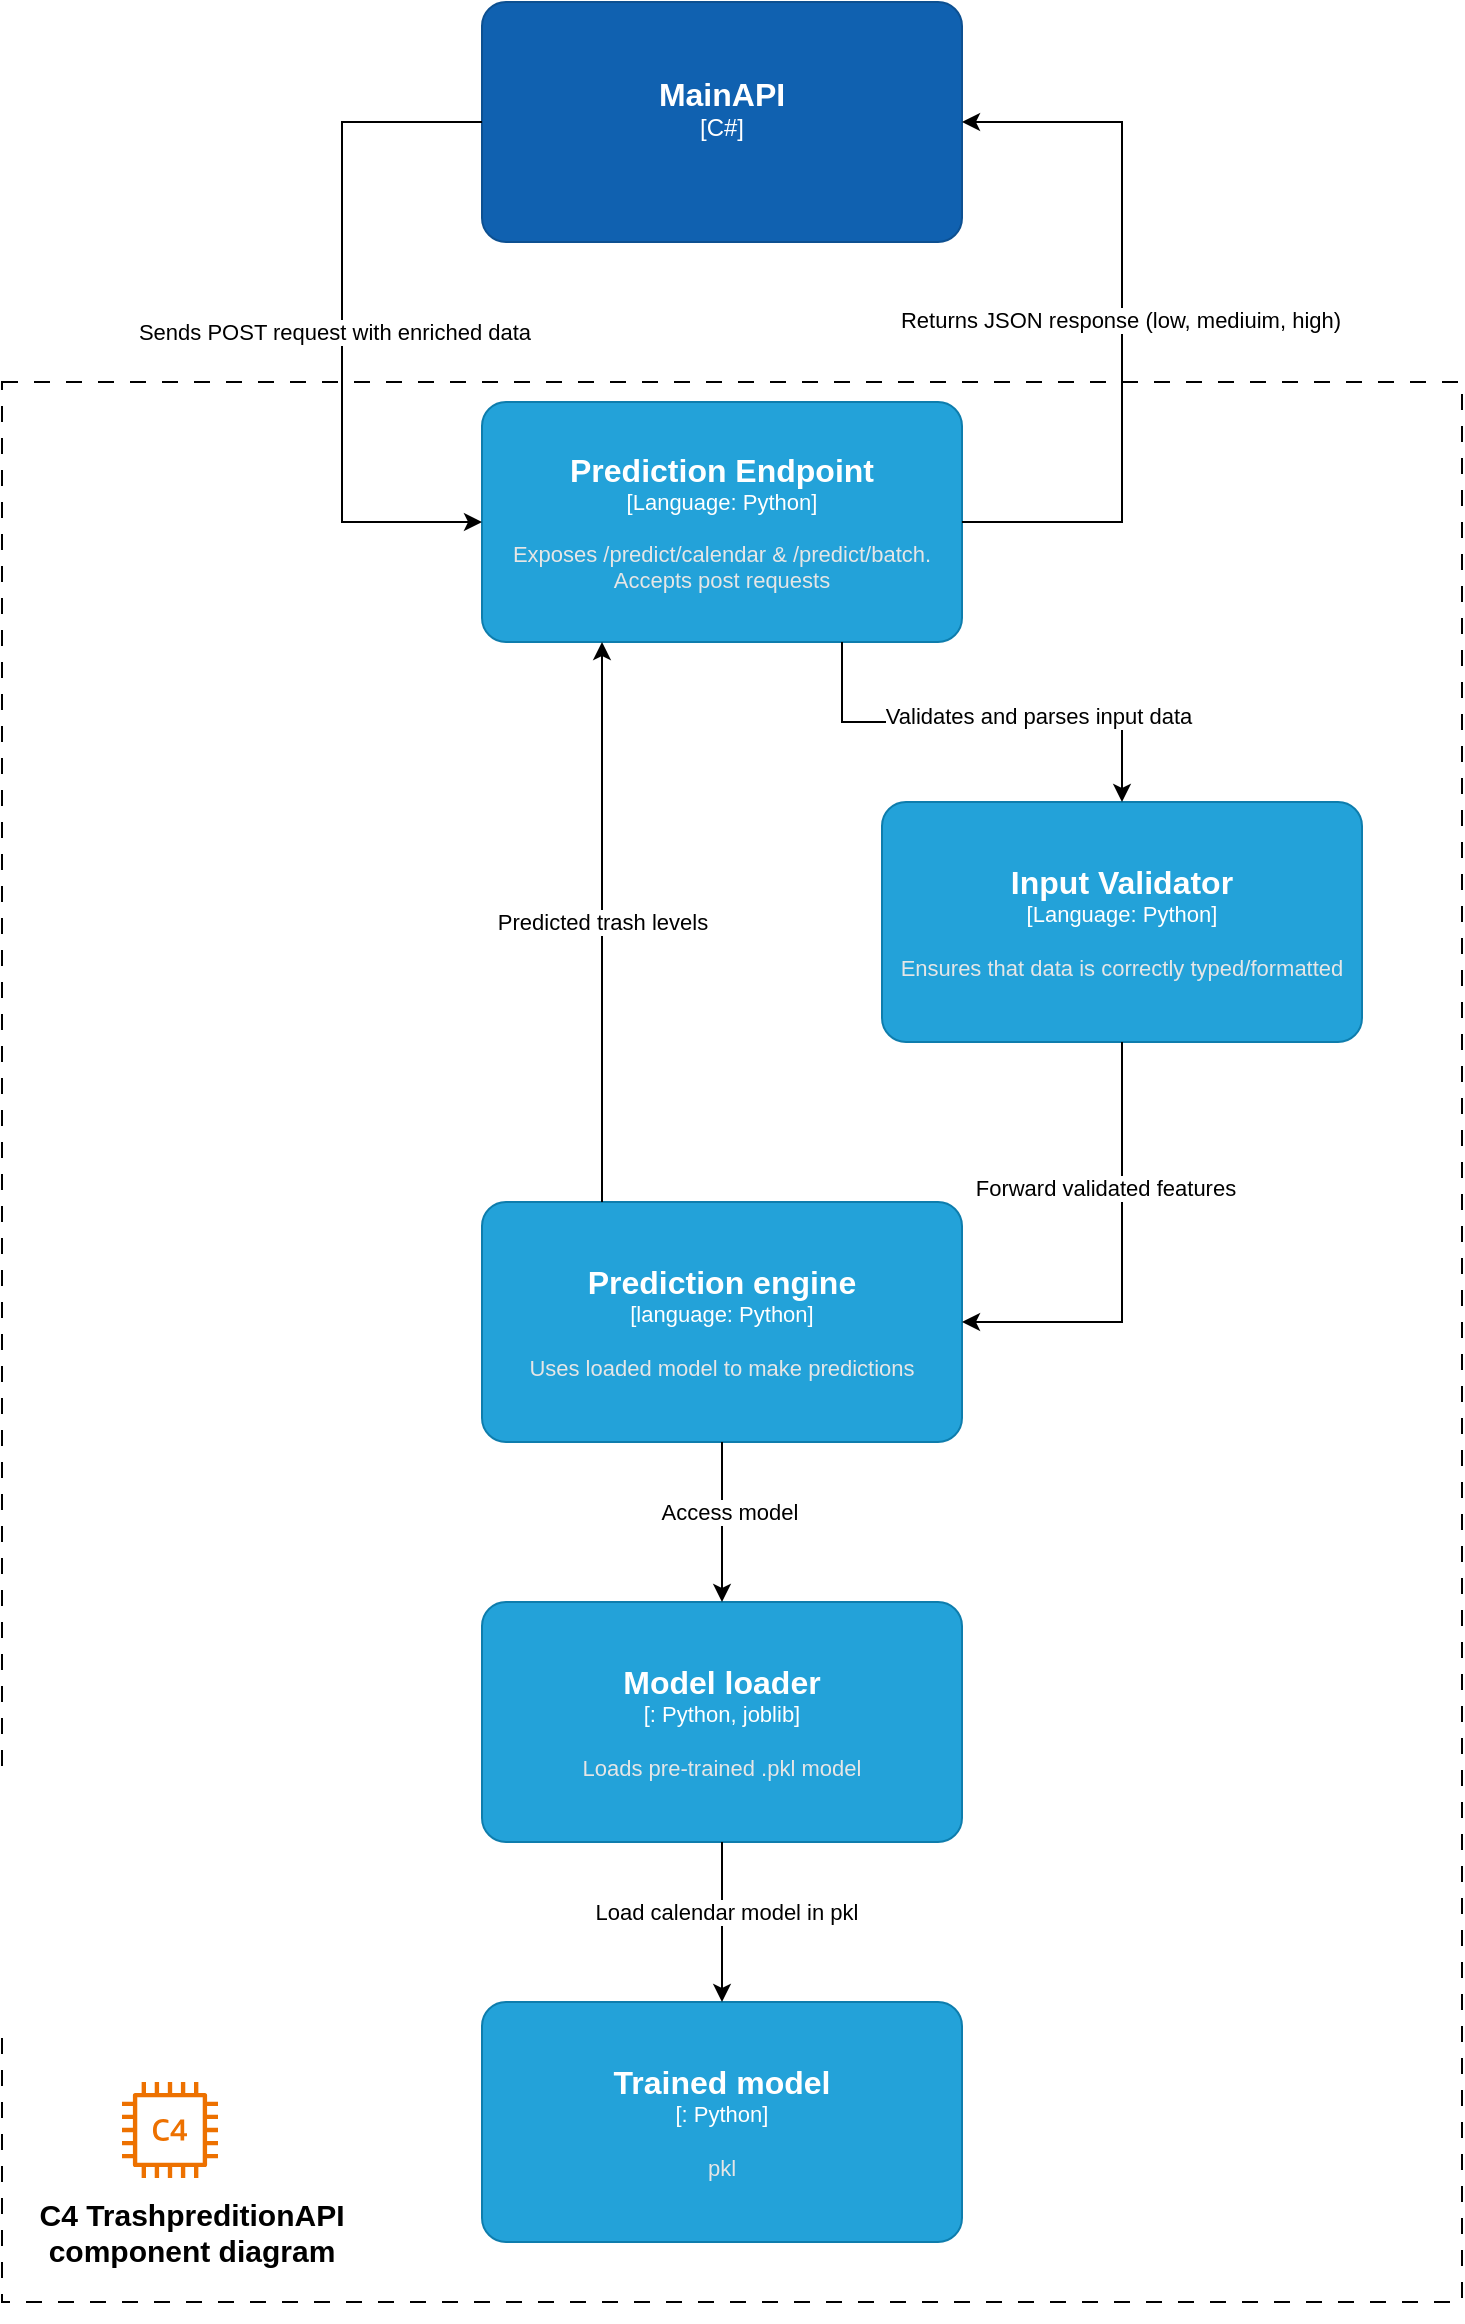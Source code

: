<mxfile version="27.1.6">
  <diagram name="Page-1" id="MzLJPu7cyQUZDdAJbQfi">
    <mxGraphModel dx="641" dy="889" grid="1" gridSize="10" guides="1" tooltips="1" connect="1" arrows="1" fold="1" page="1" pageScale="1" pageWidth="850" pageHeight="1100" math="0" shadow="0">
      <root>
        <mxCell id="0" />
        <mxCell id="1" parent="0" />
        <mxCell id="X1JuUjv9HT1Ziu0dSS5Z-57" value="" style="rounded=0;whiteSpace=wrap;html=1;fillColor=none;dashed=1;dashPattern=8 8;" vertex="1" parent="1">
          <mxGeometry x="1120" y="270" width="730" height="960" as="geometry" />
        </mxCell>
        <object placeholders="1" c4Name="MainAPI" c4Type="C#" c4Description="" label="&lt;font style=&quot;font-size: 16px&quot;&gt;&lt;b&gt;%c4Name%&lt;/b&gt;&lt;/font&gt;&lt;div&gt;[%c4Type%]&lt;/div&gt;&lt;br&gt;&lt;div&gt;&lt;font style=&quot;font-size: 11px&quot;&gt;&lt;font color=&quot;#cccccc&quot;&gt;%c4Description%&lt;/font&gt;&lt;/div&gt;" id="X1JuUjv9HT1Ziu0dSS5Z-36">
          <mxCell style="rounded=1;whiteSpace=wrap;html=1;labelBackgroundColor=none;fillColor=#1061B0;fontColor=#ffffff;align=center;arcSize=10;strokeColor=#0D5091;metaEdit=1;resizable=0;points=[[0.25,0,0],[0.5,0,0],[0.75,0,0],[1,0.25,0],[1,0.5,0],[1,0.75,0],[0.75,1,0],[0.5,1,0],[0.25,1,0],[0,0.75,0],[0,0.5,0],[0,0.25,0]];" vertex="1" parent="1">
            <mxGeometry x="1360" y="80" width="240" height="120" as="geometry" />
          </mxCell>
        </object>
        <object placeholders="1" c4Name="Prediction Endpoint" c4Type="Language" c4Technology="Python" c4Description="Exposes /predict/calendar &amp; /predict/batch. Accepts post requests" label="&lt;font style=&quot;font-size: 16px&quot;&gt;&lt;b&gt;%c4Name%&lt;/b&gt;&lt;/font&gt;&lt;div&gt;[%c4Type%: %c4Technology%]&lt;/div&gt;&lt;br&gt;&lt;div&gt;&lt;font style=&quot;font-size: 11px&quot;&gt;&lt;font color=&quot;#E6E6E6&quot;&gt;%c4Description%&lt;/font&gt;&lt;/div&gt;" id="X1JuUjv9HT1Ziu0dSS5Z-37">
          <mxCell style="rounded=1;whiteSpace=wrap;html=1;fontSize=11;labelBackgroundColor=none;fillColor=#23A2D9;fontColor=#ffffff;align=center;arcSize=10;strokeColor=#0E7DAD;metaEdit=1;resizable=0;points=[[0.25,0,0],[0.5,0,0],[0.75,0,0],[1,0.25,0],[1,0.5,0],[1,0.75,0],[0.75,1,0],[0.5,1,0],[0.25,1,0],[0,0.75,0],[0,0.5,0],[0,0.25,0]];" vertex="1" parent="1">
            <mxGeometry x="1360" y="280" width="240" height="120" as="geometry" />
          </mxCell>
        </object>
        <object placeholders="1" c4Name="Input Validator" c4Type="Language" c4Technology="Python" c4Description="Ensures that data is correctly typed/formatted" label="&lt;font style=&quot;font-size: 16px&quot;&gt;&lt;b&gt;%c4Name%&lt;/b&gt;&lt;/font&gt;&lt;div&gt;[%c4Type%: %c4Technology%]&lt;/div&gt;&lt;br&gt;&lt;div&gt;&lt;font style=&quot;font-size: 11px&quot;&gt;&lt;font color=&quot;#E6E6E6&quot;&gt;%c4Description%&lt;/font&gt;&lt;/div&gt;" id="X1JuUjv9HT1Ziu0dSS5Z-38">
          <mxCell style="rounded=1;whiteSpace=wrap;html=1;fontSize=11;labelBackgroundColor=none;fillColor=#23A2D9;fontColor=#ffffff;align=center;arcSize=10;strokeColor=#0E7DAD;metaEdit=1;resizable=0;points=[[0.25,0,0],[0.5,0,0],[0.75,0,0],[1,0.25,0],[1,0.5,0],[1,0.75,0],[0.75,1,0],[0.5,1,0],[0.25,1,0],[0,0.75,0],[0,0.5,0],[0,0.25,0]];" vertex="1" parent="1">
            <mxGeometry x="1560" y="480" width="240" height="120" as="geometry" />
          </mxCell>
        </object>
        <object placeholders="1" c4Name="Prediction engine" c4Type="language" c4Technology="Python" c4Description="Uses loaded model to make predictions" label="&lt;font style=&quot;font-size: 16px&quot;&gt;&lt;b&gt;%c4Name%&lt;/b&gt;&lt;/font&gt;&lt;div&gt;[%c4Type%: %c4Technology%]&lt;/div&gt;&lt;br&gt;&lt;div&gt;&lt;font style=&quot;font-size: 11px&quot;&gt;&lt;font color=&quot;#E6E6E6&quot;&gt;%c4Description%&lt;/font&gt;&lt;/div&gt;" id="X1JuUjv9HT1Ziu0dSS5Z-39">
          <mxCell style="rounded=1;whiteSpace=wrap;html=1;fontSize=11;labelBackgroundColor=none;fillColor=#23A2D9;fontColor=#ffffff;align=center;arcSize=10;strokeColor=#0E7DAD;metaEdit=1;resizable=0;points=[[0.25,0,0],[0.5,0,0],[0.75,0,0],[1,0.25,0],[1,0.5,0],[1,0.75,0],[0.75,1,0],[0.5,1,0],[0.25,1,0],[0,0.75,0],[0,0.5,0],[0,0.25,0]];" vertex="1" parent="1">
            <mxGeometry x="1360" y="680" width="240" height="120" as="geometry" />
          </mxCell>
        </object>
        <object placeholders="1" c4Name="Model loader" c4Type="" c4Technology="Python, joblib" c4Description="Loads pre-trained .pkl model" label="&lt;font style=&quot;font-size: 16px&quot;&gt;&lt;b&gt;%c4Name%&lt;/b&gt;&lt;/font&gt;&lt;div&gt;[%c4Type%: %c4Technology%]&lt;/div&gt;&lt;br&gt;&lt;div&gt;&lt;font style=&quot;font-size: 11px&quot;&gt;&lt;font color=&quot;#E6E6E6&quot;&gt;%c4Description%&lt;/font&gt;&lt;/div&gt;" id="X1JuUjv9HT1Ziu0dSS5Z-40">
          <mxCell style="rounded=1;whiteSpace=wrap;html=1;fontSize=11;labelBackgroundColor=none;fillColor=#23A2D9;fontColor=#ffffff;align=center;arcSize=10;strokeColor=#0E7DAD;metaEdit=1;resizable=0;points=[[0.25,0,0],[0.5,0,0],[0.75,0,0],[1,0.25,0],[1,0.5,0],[1,0.75,0],[0.75,1,0],[0.5,1,0],[0.25,1,0],[0,0.75,0],[0,0.5,0],[0,0.25,0]];" vertex="1" parent="1">
            <mxGeometry x="1360" y="880" width="240" height="120" as="geometry" />
          </mxCell>
        </object>
        <object placeholders="1" c4Name="Trained model " c4Type="" c4Technology="Python" c4Description="pkl" label="&lt;font style=&quot;font-size: 16px&quot;&gt;&lt;b&gt;%c4Name%&lt;/b&gt;&lt;/font&gt;&lt;div&gt;[%c4Type%: %c4Technology%]&lt;/div&gt;&lt;br&gt;&lt;div&gt;&lt;font style=&quot;font-size: 11px&quot;&gt;&lt;font color=&quot;#E6E6E6&quot;&gt;%c4Description%&lt;/font&gt;&lt;/div&gt;" id="X1JuUjv9HT1Ziu0dSS5Z-41">
          <mxCell style="rounded=1;whiteSpace=wrap;html=1;fontSize=11;labelBackgroundColor=none;fillColor=#23A2D9;fontColor=#ffffff;align=center;arcSize=10;strokeColor=#0E7DAD;metaEdit=1;resizable=0;points=[[0.25,0,0],[0.5,0,0],[0.75,0,0],[1,0.25,0],[1,0.5,0],[1,0.75,0],[0.75,1,0],[0.5,1,0],[0.25,1,0],[0,0.75,0],[0,0.5,0],[0,0.25,0]];" vertex="1" parent="1">
            <mxGeometry x="1360" y="1080" width="240" height="120" as="geometry" />
          </mxCell>
        </object>
        <mxCell id="X1JuUjv9HT1Ziu0dSS5Z-42" style="edgeStyle=orthogonalEdgeStyle;rounded=0;orthogonalLoop=1;jettySize=auto;html=1;exitX=0;exitY=0.5;exitDx=0;exitDy=0;exitPerimeter=0;entryX=0;entryY=0.5;entryDx=0;entryDy=0;entryPerimeter=0;" edge="1" parent="1" source="X1JuUjv9HT1Ziu0dSS5Z-36" target="X1JuUjv9HT1Ziu0dSS5Z-37">
          <mxGeometry relative="1" as="geometry">
            <Array as="points">
              <mxPoint x="1290" y="140" />
              <mxPoint x="1290" y="340" />
            </Array>
          </mxGeometry>
        </mxCell>
        <mxCell id="X1JuUjv9HT1Ziu0dSS5Z-43" value="Sends POST request with enriched data" style="edgeLabel;html=1;align=center;verticalAlign=middle;resizable=0;points=[];" vertex="1" connectable="0" parent="X1JuUjv9HT1Ziu0dSS5Z-42">
          <mxGeometry x="0.026" y="-4" relative="1" as="geometry">
            <mxPoint as="offset" />
          </mxGeometry>
        </mxCell>
        <mxCell id="X1JuUjv9HT1Ziu0dSS5Z-44" style="edgeStyle=orthogonalEdgeStyle;rounded=0;orthogonalLoop=1;jettySize=auto;html=1;exitX=1;exitY=0.5;exitDx=0;exitDy=0;exitPerimeter=0;entryX=1;entryY=0.5;entryDx=0;entryDy=0;entryPerimeter=0;" edge="1" parent="1" source="X1JuUjv9HT1Ziu0dSS5Z-37" target="X1JuUjv9HT1Ziu0dSS5Z-36">
          <mxGeometry relative="1" as="geometry">
            <Array as="points">
              <mxPoint x="1680" y="340" />
              <mxPoint x="1680" y="140" />
            </Array>
          </mxGeometry>
        </mxCell>
        <mxCell id="X1JuUjv9HT1Ziu0dSS5Z-45" value="Returns JSON response (low, mediuim, high)" style="edgeLabel;html=1;align=center;verticalAlign=middle;resizable=0;points=[];" vertex="1" connectable="0" parent="X1JuUjv9HT1Ziu0dSS5Z-44">
          <mxGeometry x="0.015" y="1" relative="1" as="geometry">
            <mxPoint y="1" as="offset" />
          </mxGeometry>
        </mxCell>
        <mxCell id="X1JuUjv9HT1Ziu0dSS5Z-46" style="edgeStyle=orthogonalEdgeStyle;rounded=0;orthogonalLoop=1;jettySize=auto;html=1;exitX=0.75;exitY=1;exitDx=0;exitDy=0;exitPerimeter=0;entryX=0.5;entryY=0;entryDx=0;entryDy=0;entryPerimeter=0;" edge="1" parent="1" source="X1JuUjv9HT1Ziu0dSS5Z-37" target="X1JuUjv9HT1Ziu0dSS5Z-38">
          <mxGeometry relative="1" as="geometry" />
        </mxCell>
        <mxCell id="X1JuUjv9HT1Ziu0dSS5Z-47" value="Validates and parses input data" style="edgeLabel;html=1;align=center;verticalAlign=middle;resizable=0;points=[];" vertex="1" connectable="0" parent="X1JuUjv9HT1Ziu0dSS5Z-46">
          <mxGeometry x="0.245" y="3" relative="1" as="geometry">
            <mxPoint x="1" as="offset" />
          </mxGeometry>
        </mxCell>
        <mxCell id="X1JuUjv9HT1Ziu0dSS5Z-49" style="edgeStyle=orthogonalEdgeStyle;rounded=0;orthogonalLoop=1;jettySize=auto;html=1;exitX=0.25;exitY=0;exitDx=0;exitDy=0;exitPerimeter=0;entryX=0.25;entryY=1;entryDx=0;entryDy=0;entryPerimeter=0;" edge="1" parent="1" source="X1JuUjv9HT1Ziu0dSS5Z-39" target="X1JuUjv9HT1Ziu0dSS5Z-37">
          <mxGeometry relative="1" as="geometry" />
        </mxCell>
        <mxCell id="X1JuUjv9HT1Ziu0dSS5Z-50" value="Predicted trash levels" style="edgeLabel;html=1;align=center;verticalAlign=middle;resizable=0;points=[];" vertex="1" connectable="0" parent="X1JuUjv9HT1Ziu0dSS5Z-49">
          <mxGeometry x="0.162" y="-4" relative="1" as="geometry">
            <mxPoint x="-4" y="22" as="offset" />
          </mxGeometry>
        </mxCell>
        <mxCell id="X1JuUjv9HT1Ziu0dSS5Z-51" style="edgeStyle=orthogonalEdgeStyle;rounded=0;orthogonalLoop=1;jettySize=auto;html=1;exitX=0.5;exitY=1;exitDx=0;exitDy=0;exitPerimeter=0;entryX=1;entryY=0.5;entryDx=0;entryDy=0;entryPerimeter=0;" edge="1" parent="1" source="X1JuUjv9HT1Ziu0dSS5Z-38" target="X1JuUjv9HT1Ziu0dSS5Z-39">
          <mxGeometry relative="1" as="geometry" />
        </mxCell>
        <mxCell id="X1JuUjv9HT1Ziu0dSS5Z-52" value="Forward validated features&amp;nbsp;" style="edgeLabel;html=1;align=center;verticalAlign=middle;resizable=0;points=[];" vertex="1" connectable="0" parent="X1JuUjv9HT1Ziu0dSS5Z-51">
          <mxGeometry x="-0.331" y="-7" relative="1" as="geometry">
            <mxPoint y="-1" as="offset" />
          </mxGeometry>
        </mxCell>
        <mxCell id="X1JuUjv9HT1Ziu0dSS5Z-53" style="edgeStyle=orthogonalEdgeStyle;rounded=0;orthogonalLoop=1;jettySize=auto;html=1;exitX=0.5;exitY=1;exitDx=0;exitDy=0;exitPerimeter=0;entryX=0.5;entryY=0;entryDx=0;entryDy=0;entryPerimeter=0;" edge="1" parent="1" source="X1JuUjv9HT1Ziu0dSS5Z-39" target="X1JuUjv9HT1Ziu0dSS5Z-40">
          <mxGeometry relative="1" as="geometry" />
        </mxCell>
        <mxCell id="X1JuUjv9HT1Ziu0dSS5Z-54" value="Access model&amp;nbsp;" style="edgeLabel;html=1;align=center;verticalAlign=middle;resizable=0;points=[];" vertex="1" connectable="0" parent="X1JuUjv9HT1Ziu0dSS5Z-53">
          <mxGeometry x="-0.143" y="5" relative="1" as="geometry">
            <mxPoint as="offset" />
          </mxGeometry>
        </mxCell>
        <mxCell id="X1JuUjv9HT1Ziu0dSS5Z-55" style="edgeStyle=orthogonalEdgeStyle;rounded=0;orthogonalLoop=1;jettySize=auto;html=1;exitX=0.5;exitY=1;exitDx=0;exitDy=0;exitPerimeter=0;entryX=0.5;entryY=0;entryDx=0;entryDy=0;entryPerimeter=0;" edge="1" parent="1" source="X1JuUjv9HT1Ziu0dSS5Z-40" target="X1JuUjv9HT1Ziu0dSS5Z-41">
          <mxGeometry relative="1" as="geometry" />
        </mxCell>
        <mxCell id="X1JuUjv9HT1Ziu0dSS5Z-56" value="Load calendar model in pkl" style="edgeLabel;html=1;align=center;verticalAlign=middle;resizable=0;points=[];" vertex="1" connectable="0" parent="X1JuUjv9HT1Ziu0dSS5Z-55">
          <mxGeometry x="-0.143" y="2" relative="1" as="geometry">
            <mxPoint as="offset" />
          </mxGeometry>
        </mxCell>
        <mxCell id="X1JuUjv9HT1Ziu0dSS5Z-59" value="" style="sketch=0;outlineConnect=0;fontColor=#232F3E;gradientColor=none;fillColor=#ED7100;strokeColor=none;dashed=0;verticalLabelPosition=bottom;verticalAlign=top;align=center;html=1;fontSize=12;fontStyle=0;aspect=fixed;pointerEvents=1;shape=mxgraph.aws4.c4_instance;" vertex="1" parent="1">
          <mxGeometry x="1180" y="1120" width="48" height="48" as="geometry" />
        </mxCell>
        <mxCell id="X1JuUjv9HT1Ziu0dSS5Z-61" value="C4 TrashpreditionAPI component diagram" style="text;html=1;align=center;verticalAlign=middle;whiteSpace=wrap;rounded=0;fontStyle=1;fontSize=15;" vertex="1" parent="1">
          <mxGeometry x="1130" y="1150" width="170" height="90" as="geometry" />
        </mxCell>
      </root>
    </mxGraphModel>
  </diagram>
</mxfile>
